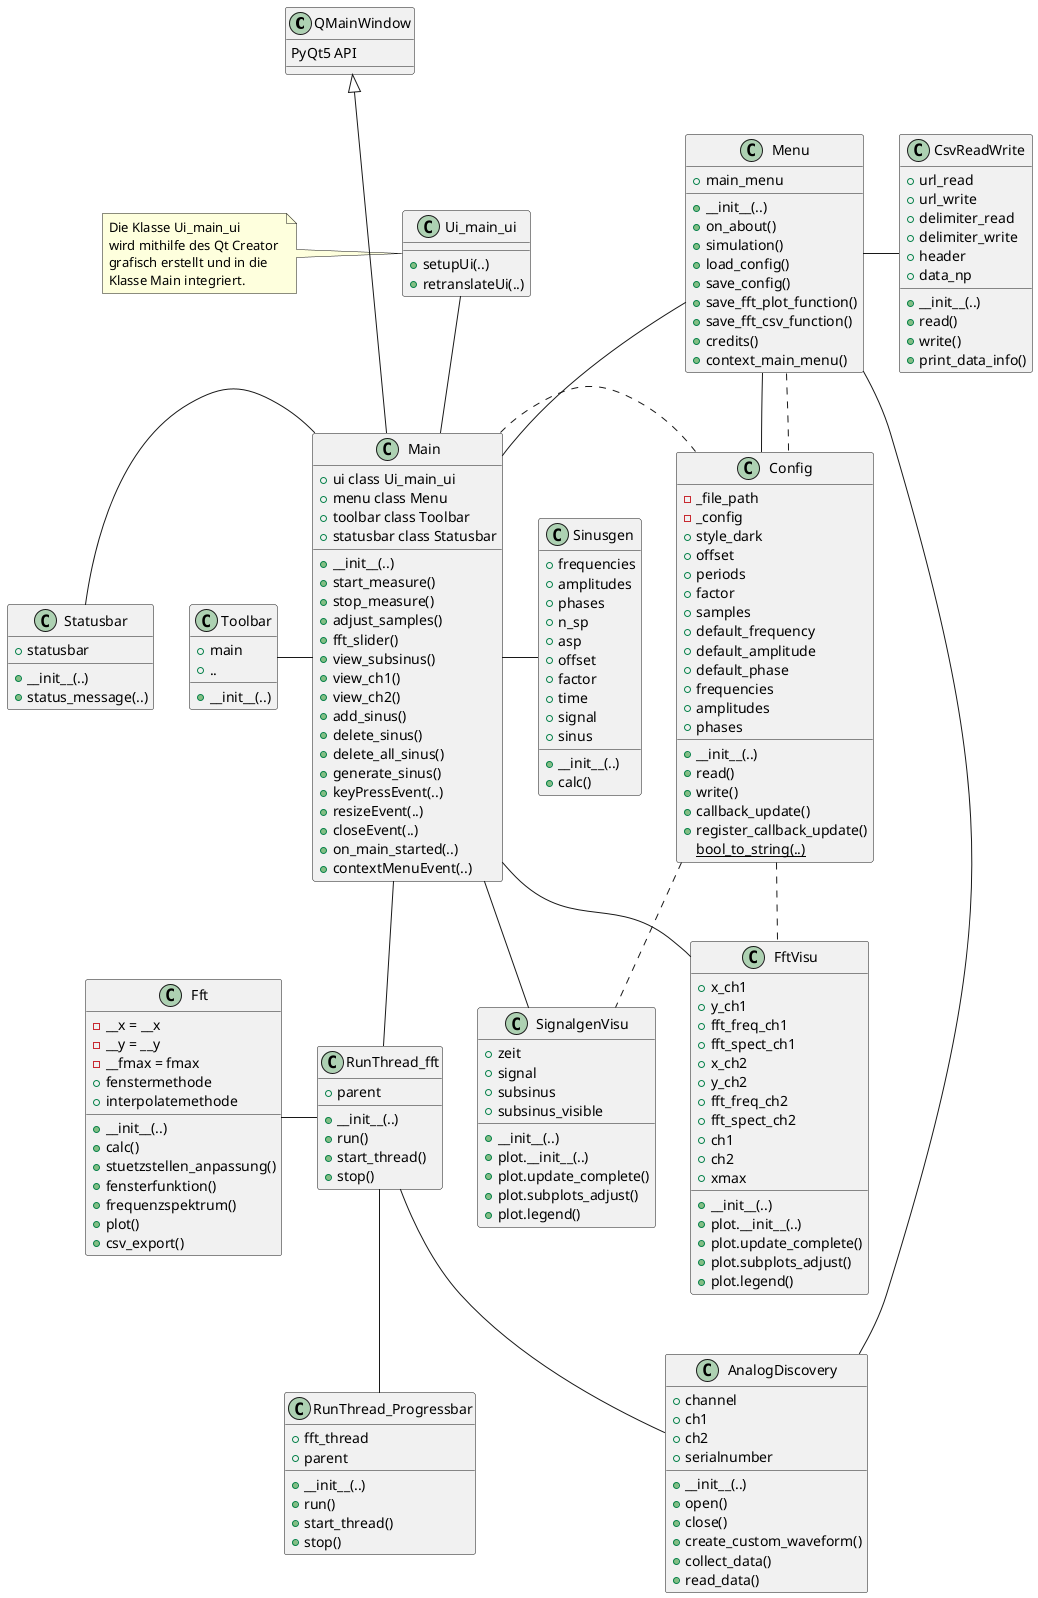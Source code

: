 @startuml

class QMainWindow {
  PyQt5 API
}

class Ui_main_ui {
  + setupUi(..)
  + retranslateUi(..)
}

note left: Die Klasse Ui_main_ui \nwird mithilfe des Qt Creator \ngrafisch erstellt und in die \nKlasse Main integriert.

class Main {
 + ui class Ui_main_ui
 + menu class Menu
 + toolbar class Toolbar
 + statusbar class Statusbar
 + __init__(..)
 + start_measure()
 + stop_measure()
 + adjust_samples()
 + fft_slider()
 + view_subsinus()
 + view_ch1()
 + view_ch2()
 + add_sinus()
 + delete_sinus()
 + delete_all_sinus()
 + generate_sinus()
 + keyPressEvent(..)
 + resizeEvent(..)
 + closeEvent(..)
 + on_main_started(..)
 + contextMenuEvent(..)
}

class Menu {
  + main_menu
  + __init__(..)
  + on_about()
  + simulation()
  + load_config()
  + save_config()
  + save_fft_plot_function()
  + save_fft_csv_function()
  + credits()
  + context_main_menu()
}

class Toolbar {
  + main
  + ..
  + __init__(..)
}

class Statusbar {
  + statusbar
  + __init__(..)
  + status_message(..)
}

class Config {
  - _file_path
  - _config
  + style_dark
  + offset
  + periods
  + factor
  + samples
  + default_frequency
  + default_amplitude
  + default_phase
  + frequencies
  + amplitudes
  + phases
  + __init__(..)
  + read()
  + write()
  + callback_update()
  + register_callback_update()
  {static} bool_to_string(..)
}

class AnalogDiscovery {
  + channel
  + ch1
  + ch2
  + serialnumber
  + __init__(..)
  + open()
  + close()
  + create_custom_waveform()
  + collect_data()
  + read_data()
}

class Sinusgen {
  + frequencies
  + amplitudes
  + phases
  + n_sp
  + asp
  + offset
  + factor
  + time
  + signal
  + sinus
  + __init__(..)
  + calc()
}

class SignalgenVisu {
  + zeit
  + signal
  + subsinus
  + subsinus_visible
  + __init__(..)
  + plot.__init__(..)
  + plot.update_complete()
  + plot.subplots_adjust()
  + plot.legend()
}

class FftVisu {
  + x_ch1
  + y_ch1
  + fft_freq_ch1
  + fft_spect_ch1
  + x_ch2
  + y_ch2
  + fft_freq_ch2
  + fft_spect_ch2
  + ch1
  + ch2
  + xmax
  + __init__(..)
  + plot.__init__(..)
  + plot.update_complete()
  + plot.subplots_adjust()
  + plot.legend()
}

class Fft {
  - __x = __x
  - __y = __y
  - __fmax = fmax
  + fenstermethode
  + interpolatemethode
  + __init__(..)
  + calc()
  + stuetzstellen_anpassung()
  + fensterfunktion()
  + frequenzspektrum()
  + plot()
  + csv_export()
}

class CsvReadWrite{
  + url_read
  + url_write
  + delimiter_read
  + delimiter_write
  + header
  + data_np
  + __init__(..)
  + read()
  + write()
  + print_data_info()
}

class RunThread_fft{
  + parent
  + __init__(..)
  + run()
  + start_thread()
  + stop()
}

class RunThread_Progressbar{
  + fft_thread
  + parent
  + __init__(..)
  + run()
  + start_thread()
  + stop()
}

Menu - Config
Menu - AnalogDiscovery
Menu - CsvReadWrite

RunThread_fft -- RunThread_Progressbar
RunThread_fft -- AnalogDiscovery
Fft - RunThread_fft

Main -- SignalgenVisu
Main -- FftVisu
Main - Sinusgen
Main -- RunThread_fft
QMainWindow <|--- Main
Ui_main_ui -- Main
Menu -- Main
Toolbar - Main
Statusbar - Main

Main . Config
Config .. SignalgenVisu
Config .. FftVisu
Menu .. Config


@enduml

// https://useblocks.github.io/posts/daniel/diagramme_mit_plantuml/
// http://plantuml.com/de/class-diagram


